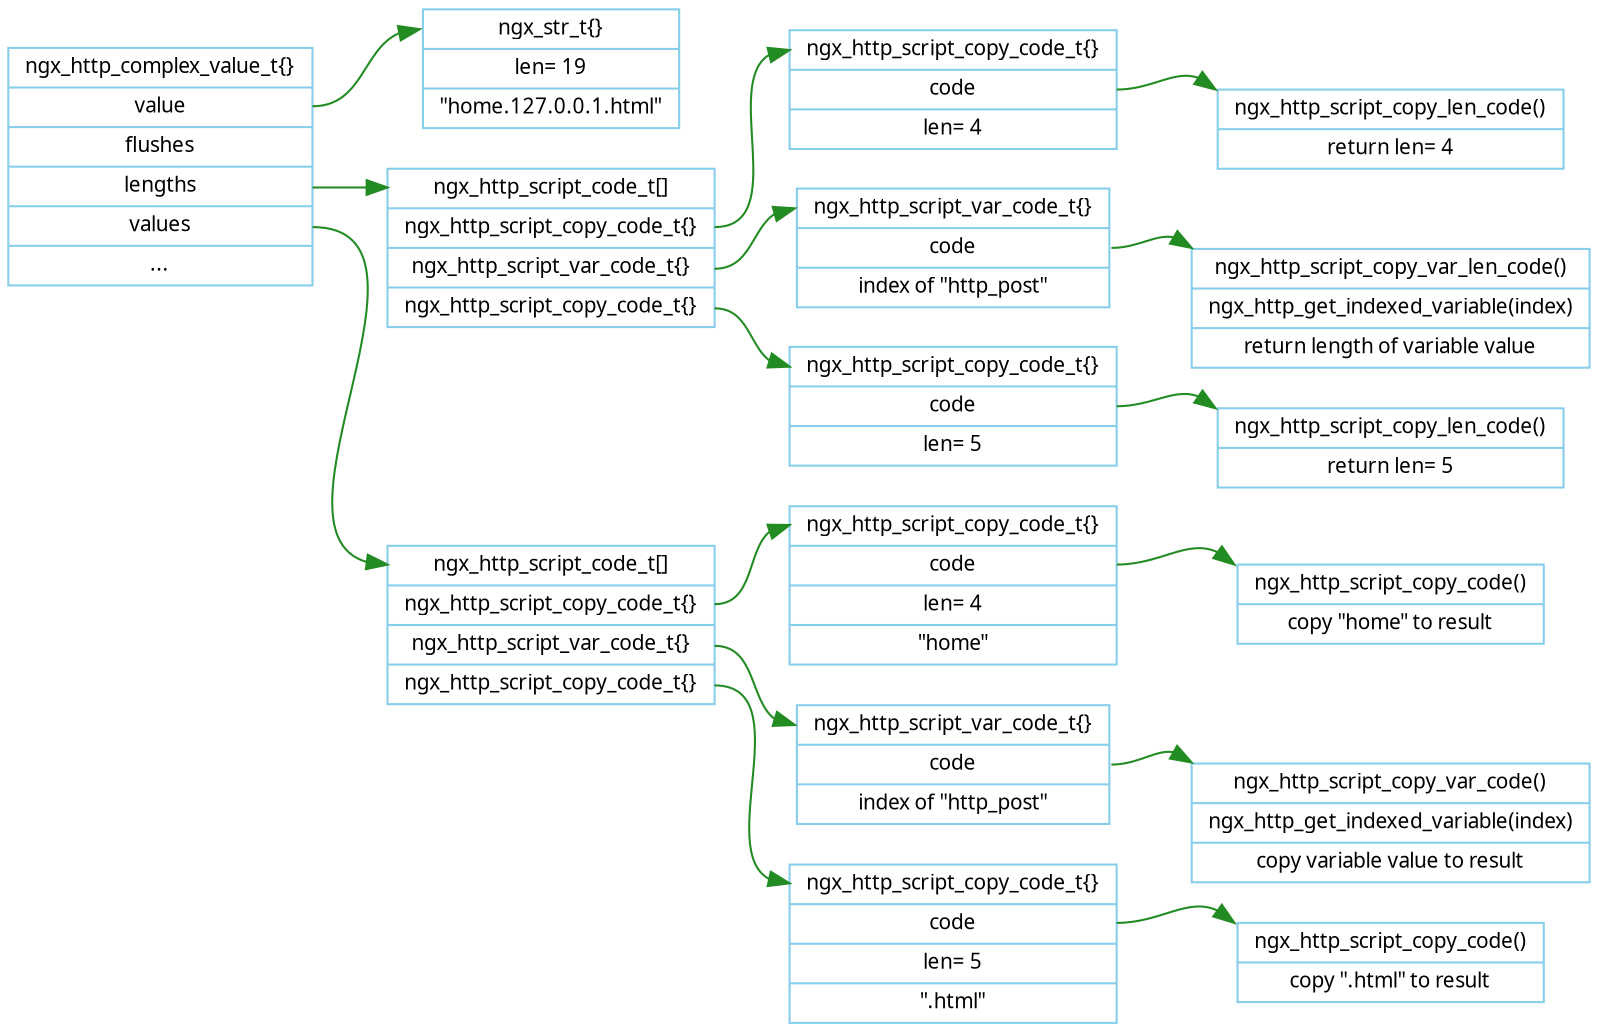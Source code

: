 digraph ngx_http_compile_simple {

   rankdir=LR;
   node [shape=record, color=skyblue, fontname="Verdana", fontsize=10];
   edge [color=forestgreen, fontname="Verdana", fontsize=10];
  
   ngx_http_complex_value_t [label="<head>ngx_http_complex_value_t\{\}|<value>value|flushes|<lengths>lengths|<values>values|..."];  
   ngx_str_t [label="<head>ngx_str_t\{\}|len= 19|\"home.127.0.0.1.html\""];


   ngx_http_script_code_t_lengths [label="<head>ngx_http_script_code_t\[\]|<n1>ngx_http_script_copy_code_t\{\}|<n2>ngx_http_script_var_code_t\{\}|<n3>ngx_http_script_copy_code_t\{\}"];  
   ngx_http_script_copy_code_t_len_home [label="<head>ngx_http_script_copy_code_t\{\}|<code>code|len= 4"]; 
   ngx_http_script_copy_code_len_home [label="ngx_http_script_copy_len_code()|return len= 4"];
   ngx_http_script_var_code_t_len [label="<head>ngx_http_script_var_code_t\{\}|<code>code|index of \"http_post\""];  
   ngx_http_script_copy_var_code_len [label="ngx_http_script_copy_var_len_code()|ngx_http_get_indexed_variable(index)|return length of variable value"];
   ngx_http_script_copy_code_t_len_html [label="<head>ngx_http_script_copy_code_t\{\}|<code>code|len= 5"];  
   ngx_http_script_copy_code_len_html [label="ngx_http_script_copy_len_code()|return len= 5"];

   ngx_http_script_code_t_values [label="<head>ngx_http_script_code_t\[\]|<n1>ngx_http_script_copy_code_t\{\}|<n2>ngx_http_script_var_code_t\{\}|<n3>ngx_http_script_copy_code_t\{\}"];  
   ngx_http_script_copy_code_t_home [label="<head>ngx_http_script_copy_code_t\{\}|<code>code|len= 4|\"home\""]; 
   ngx_http_script_copy_code_home [label="ngx_http_script_copy_code()|copy \"home\" to result"];
   ngx_http_script_var_code_t [label="<head>ngx_http_script_var_code_t\{\}|<code>code|index of \"http_post\""];  
   ngx_http_script_copy_var_code [label="ngx_http_script_copy_var_code()|ngx_http_get_indexed_variable(index)|copy variable value to result"];
   ngx_http_script_copy_code_t_html [label="<head>ngx_http_script_copy_code_t\{\}|<code>code|len= 5|\".html\""];  
   ngx_http_script_copy_code_html [label="ngx_http_script_copy_code()|copy \".html\" to result"];

   ngx_http_complex_value_t:value -> ngx_str_t:head;
   ngx_http_complex_value_t:lengths -> ngx_http_script_code_t_lengths:head;
   ngx_http_complex_value_t:values -> ngx_http_script_code_t_values:head;

   ngx_http_script_code_t_lengths:n1 -> ngx_http_script_copy_code_t_len_home:head;
   ngx_http_script_code_t_lengths:n2 -> ngx_http_script_var_code_t_len:head;
   ngx_http_script_code_t_lengths:n3 -> ngx_http_script_copy_code_t_len_html:head;
   ngx_http_script_copy_code_t_len_home:code -> ngx_http_script_copy_code_len_home:nw;
   ngx_http_script_var_code_t_len:code -> ngx_http_script_copy_var_code_len:nw;
   ngx_http_script_copy_code_t_len_html:code -> ngx_http_script_copy_code_len_html:nw;

   ngx_http_script_code_t_values:n1 -> ngx_http_script_copy_code_t_home:head;
   ngx_http_script_code_t_values:n2 -> ngx_http_script_var_code_t:head;
   ngx_http_script_code_t_values:n3 -> ngx_http_script_copy_code_t_html:head;
   ngx_http_script_copy_code_t_home:code -> ngx_http_script_copy_code_home:nw;
   ngx_http_script_var_code_t:code -> ngx_http_script_copy_var_code:nw;
   ngx_http_script_copy_code_t_html:code -> ngx_http_script_copy_code_html:nw;
}